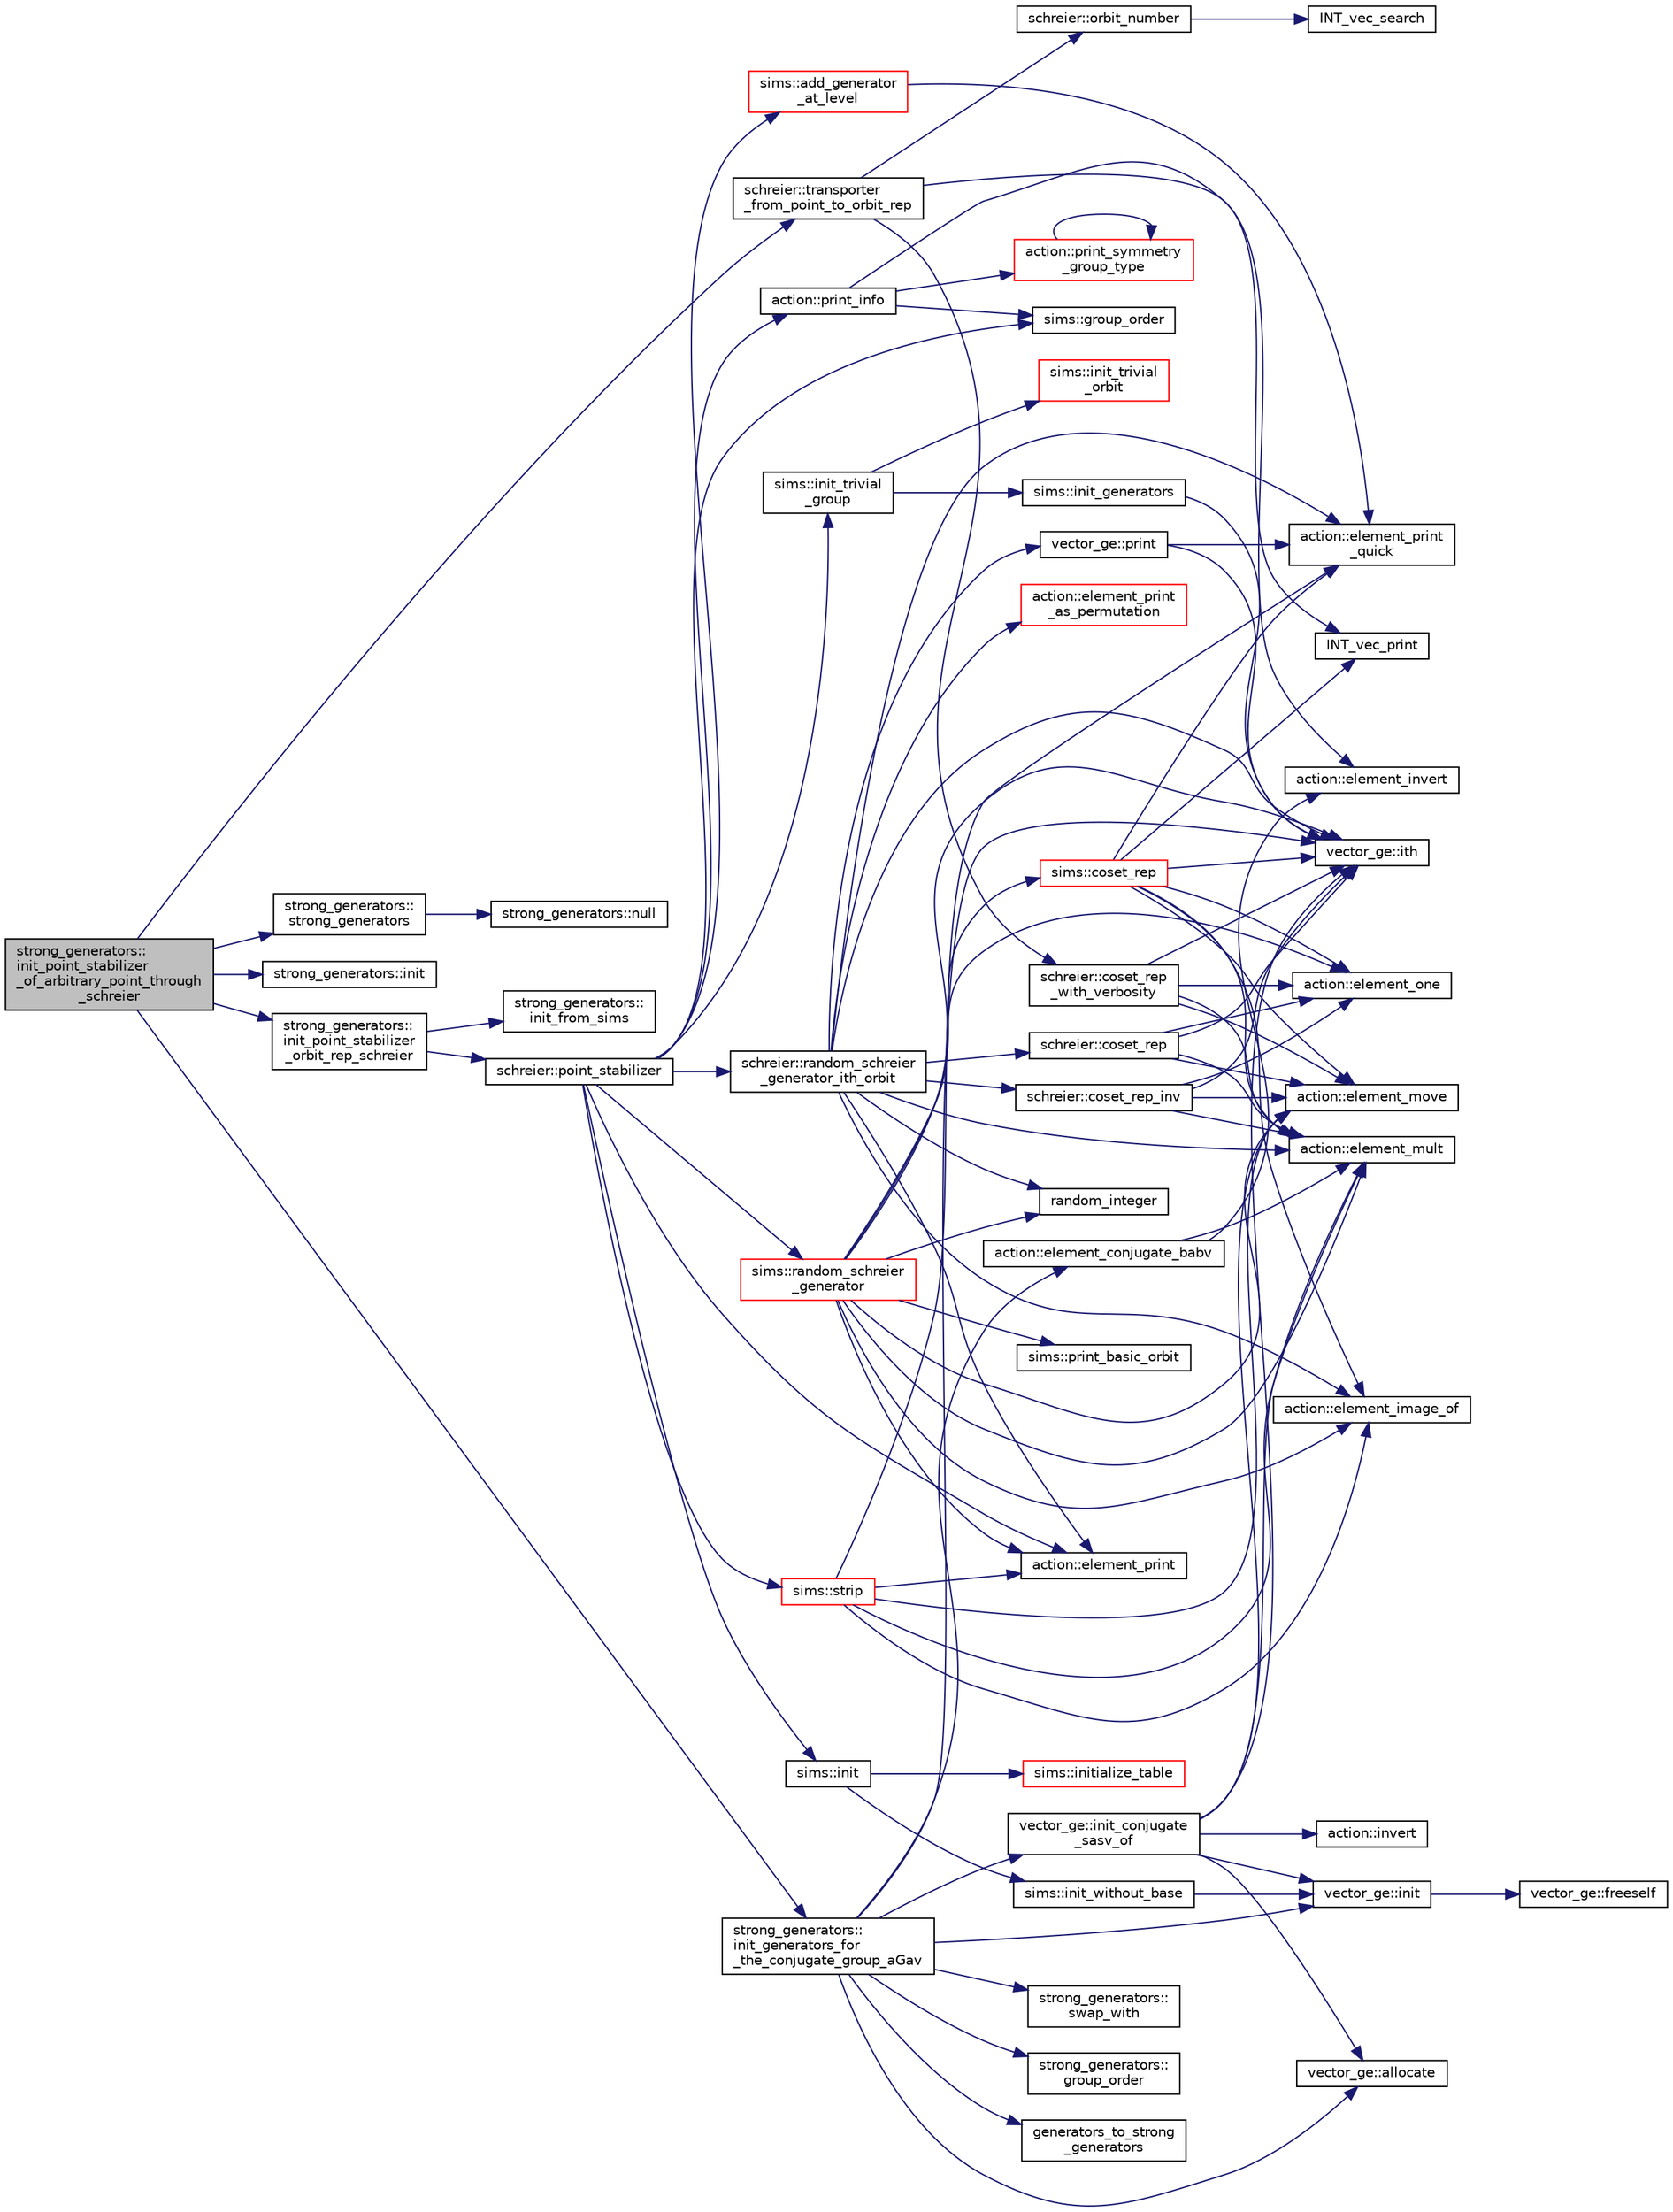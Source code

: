 digraph "strong_generators::init_point_stabilizer_of_arbitrary_point_through_schreier"
{
  edge [fontname="Helvetica",fontsize="10",labelfontname="Helvetica",labelfontsize="10"];
  node [fontname="Helvetica",fontsize="10",shape=record];
  rankdir="LR";
  Node3793 [label="strong_generators::\linit_point_stabilizer\l_of_arbitrary_point_through\l_schreier",height=0.2,width=0.4,color="black", fillcolor="grey75", style="filled", fontcolor="black"];
  Node3793 -> Node3794 [color="midnightblue",fontsize="10",style="solid",fontname="Helvetica"];
  Node3794 [label="schreier::transporter\l_from_point_to_orbit_rep",height=0.2,width=0.4,color="black", fillcolor="white", style="filled",URL="$d3/dd6/classschreier.html#a744c4deba9028908bc955ddfbfd6f424"];
  Node3794 -> Node3795 [color="midnightblue",fontsize="10",style="solid",fontname="Helvetica"];
  Node3795 [label="schreier::orbit_number",height=0.2,width=0.4,color="black", fillcolor="white", style="filled",URL="$d3/dd6/classschreier.html#a65ae0e0466545deba181b987c27feb58"];
  Node3795 -> Node3796 [color="midnightblue",fontsize="10",style="solid",fontname="Helvetica"];
  Node3796 [label="INT_vec_search",height=0.2,width=0.4,color="black", fillcolor="white", style="filled",URL="$d5/de2/foundations_2data__structures_2data__structures_8h.html#ad103ef2316a1f671bdb68fd9cd9ba945"];
  Node3794 -> Node3797 [color="midnightblue",fontsize="10",style="solid",fontname="Helvetica"];
  Node3797 [label="schreier::coset_rep\l_with_verbosity",height=0.2,width=0.4,color="black", fillcolor="white", style="filled",URL="$d3/dd6/classschreier.html#a963c4a208adb3b94fd3283dde080b4ef"];
  Node3797 -> Node3798 [color="midnightblue",fontsize="10",style="solid",fontname="Helvetica"];
  Node3798 [label="vector_ge::ith",height=0.2,width=0.4,color="black", fillcolor="white", style="filled",URL="$d4/d6e/classvector__ge.html#a1ff002e8b746a9beb119d57dcd4a15ff"];
  Node3797 -> Node3799 [color="midnightblue",fontsize="10",style="solid",fontname="Helvetica"];
  Node3799 [label="action::element_mult",height=0.2,width=0.4,color="black", fillcolor="white", style="filled",URL="$d2/d86/classaction.html#ae9e36b2cae1f0f7bd7144097fa9a34b3"];
  Node3797 -> Node3800 [color="midnightblue",fontsize="10",style="solid",fontname="Helvetica"];
  Node3800 [label="action::element_move",height=0.2,width=0.4,color="black", fillcolor="white", style="filled",URL="$d2/d86/classaction.html#a550947491bbb534d3d7951f50198a874"];
  Node3797 -> Node3801 [color="midnightblue",fontsize="10",style="solid",fontname="Helvetica"];
  Node3801 [label="action::element_one",height=0.2,width=0.4,color="black", fillcolor="white", style="filled",URL="$d2/d86/classaction.html#a780a105daf04d6d1fe7e2f63b3c88e3b"];
  Node3794 -> Node3802 [color="midnightblue",fontsize="10",style="solid",fontname="Helvetica"];
  Node3802 [label="action::element_invert",height=0.2,width=0.4,color="black", fillcolor="white", style="filled",URL="$d2/d86/classaction.html#aa4bd01e338497714586636751fcef436"];
  Node3793 -> Node3803 [color="midnightblue",fontsize="10",style="solid",fontname="Helvetica"];
  Node3803 [label="strong_generators::\lstrong_generators",height=0.2,width=0.4,color="black", fillcolor="white", style="filled",URL="$dc/d09/classstrong__generators.html#a21fe01627384464cd600bd858acb6c40"];
  Node3803 -> Node3804 [color="midnightblue",fontsize="10",style="solid",fontname="Helvetica"];
  Node3804 [label="strong_generators::null",height=0.2,width=0.4,color="black", fillcolor="white", style="filled",URL="$dc/d09/classstrong__generators.html#a6c749e2b2e07381b291f76a3841334f0"];
  Node3793 -> Node3805 [color="midnightblue",fontsize="10",style="solid",fontname="Helvetica"];
  Node3805 [label="strong_generators::init",height=0.2,width=0.4,color="black", fillcolor="white", style="filled",URL="$dc/d09/classstrong__generators.html#ab7d37035d3b2ea516c4e989715f91ad5"];
  Node3793 -> Node3806 [color="midnightblue",fontsize="10",style="solid",fontname="Helvetica"];
  Node3806 [label="strong_generators::\linit_point_stabilizer\l_orbit_rep_schreier",height=0.2,width=0.4,color="black", fillcolor="white", style="filled",URL="$dc/d09/classstrong__generators.html#abca7016c4618063c8c65a62c4ca889b9"];
  Node3806 -> Node3807 [color="midnightblue",fontsize="10",style="solid",fontname="Helvetica"];
  Node3807 [label="schreier::point_stabilizer",height=0.2,width=0.4,color="black", fillcolor="white", style="filled",URL="$d3/dd6/classschreier.html#a976a31dfe3238284d96fc200532c7077"];
  Node3807 -> Node3808 [color="midnightblue",fontsize="10",style="solid",fontname="Helvetica"];
  Node3808 [label="action::print_info",height=0.2,width=0.4,color="black", fillcolor="white", style="filled",URL="$d2/d86/classaction.html#a6f89e493e5c5a32e5c3b8963d438ce86"];
  Node3808 -> Node3809 [color="midnightblue",fontsize="10",style="solid",fontname="Helvetica"];
  Node3809 [label="action::print_symmetry\l_group_type",height=0.2,width=0.4,color="red", fillcolor="white", style="filled",URL="$d2/d86/classaction.html#aed811766c7e64fe2c853df8b0b67aa6e"];
  Node3809 -> Node3809 [color="midnightblue",fontsize="10",style="solid",fontname="Helvetica"];
  Node3808 -> Node3811 [color="midnightblue",fontsize="10",style="solid",fontname="Helvetica"];
  Node3811 [label="INT_vec_print",height=0.2,width=0.4,color="black", fillcolor="white", style="filled",URL="$df/dbf/sajeeb_8_c.html#a79a5901af0b47dd0d694109543c027fe"];
  Node3808 -> Node3812 [color="midnightblue",fontsize="10",style="solid",fontname="Helvetica"];
  Node3812 [label="sims::group_order",height=0.2,width=0.4,color="black", fillcolor="white", style="filled",URL="$d9/df3/classsims.html#aa442445175656570fa35febbe790efad"];
  Node3807 -> Node3813 [color="midnightblue",fontsize="10",style="solid",fontname="Helvetica"];
  Node3813 [label="sims::init",height=0.2,width=0.4,color="black", fillcolor="white", style="filled",URL="$d9/df3/classsims.html#a02eb61ed14f75cfe4dc0770142c1bff0"];
  Node3813 -> Node3814 [color="midnightblue",fontsize="10",style="solid",fontname="Helvetica"];
  Node3814 [label="sims::init_without_base",height=0.2,width=0.4,color="black", fillcolor="white", style="filled",URL="$d9/df3/classsims.html#a1010f2dc330b7c5ae10128c0b7dcbefd"];
  Node3814 -> Node3815 [color="midnightblue",fontsize="10",style="solid",fontname="Helvetica"];
  Node3815 [label="vector_ge::init",height=0.2,width=0.4,color="black", fillcolor="white", style="filled",URL="$d4/d6e/classvector__ge.html#afe1d6befd1f1501e6be34afbaa9d30a8"];
  Node3815 -> Node3816 [color="midnightblue",fontsize="10",style="solid",fontname="Helvetica"];
  Node3816 [label="vector_ge::freeself",height=0.2,width=0.4,color="black", fillcolor="white", style="filled",URL="$d4/d6e/classvector__ge.html#aa002e4b715cc73a9b8b367d29700b452"];
  Node3813 -> Node3817 [color="midnightblue",fontsize="10",style="solid",fontname="Helvetica"];
  Node3817 [label="sims::initialize_table",height=0.2,width=0.4,color="red", fillcolor="white", style="filled",URL="$d9/df3/classsims.html#abe36dd0812bde20447f5aaa8384596a7"];
  Node3807 -> Node3819 [color="midnightblue",fontsize="10",style="solid",fontname="Helvetica"];
  Node3819 [label="sims::init_trivial\l_group",height=0.2,width=0.4,color="black", fillcolor="white", style="filled",URL="$d9/df3/classsims.html#a6a55a0a4e5124654f999933fd635334a"];
  Node3819 -> Node3820 [color="midnightblue",fontsize="10",style="solid",fontname="Helvetica"];
  Node3820 [label="sims::init_generators",height=0.2,width=0.4,color="black", fillcolor="white", style="filled",URL="$d9/df3/classsims.html#aa2a7908389727bdfa05d034e8d53a818"];
  Node3820 -> Node3798 [color="midnightblue",fontsize="10",style="solid",fontname="Helvetica"];
  Node3819 -> Node3821 [color="midnightblue",fontsize="10",style="solid",fontname="Helvetica"];
  Node3821 [label="sims::init_trivial\l_orbit",height=0.2,width=0.4,color="red", fillcolor="white", style="filled",URL="$d9/df3/classsims.html#ac55702550a4671a721f78345dd9bff70"];
  Node3807 -> Node3812 [color="midnightblue",fontsize="10",style="solid",fontname="Helvetica"];
  Node3807 -> Node3823 [color="midnightblue",fontsize="10",style="solid",fontname="Helvetica"];
  Node3823 [label="schreier::random_schreier\l_generator_ith_orbit",height=0.2,width=0.4,color="black", fillcolor="white", style="filled",URL="$d3/dd6/classschreier.html#a285786eaa8f7e8d50d59c2335c549044"];
  Node3823 -> Node3824 [color="midnightblue",fontsize="10",style="solid",fontname="Helvetica"];
  Node3824 [label="vector_ge::print",height=0.2,width=0.4,color="black", fillcolor="white", style="filled",URL="$d4/d6e/classvector__ge.html#a0d260cce035c20b32d7989c50670aa8a"];
  Node3824 -> Node3825 [color="midnightblue",fontsize="10",style="solid",fontname="Helvetica"];
  Node3825 [label="action::element_print\l_quick",height=0.2,width=0.4,color="black", fillcolor="white", style="filled",URL="$d2/d86/classaction.html#a4844680cf6750396f76494a28655265b"];
  Node3824 -> Node3798 [color="midnightblue",fontsize="10",style="solid",fontname="Helvetica"];
  Node3823 -> Node3826 [color="midnightblue",fontsize="10",style="solid",fontname="Helvetica"];
  Node3826 [label="random_integer",height=0.2,width=0.4,color="black", fillcolor="white", style="filled",URL="$d5/db4/io__and__os_8h.html#a509937846575424b1c8863e1bb96a766"];
  Node3823 -> Node3827 [color="midnightblue",fontsize="10",style="solid",fontname="Helvetica"];
  Node3827 [label="schreier::coset_rep",height=0.2,width=0.4,color="black", fillcolor="white", style="filled",URL="$d3/dd6/classschreier.html#a7889b8702372092df4fd05150ee8fdda"];
  Node3827 -> Node3798 [color="midnightblue",fontsize="10",style="solid",fontname="Helvetica"];
  Node3827 -> Node3799 [color="midnightblue",fontsize="10",style="solid",fontname="Helvetica"];
  Node3827 -> Node3800 [color="midnightblue",fontsize="10",style="solid",fontname="Helvetica"];
  Node3827 -> Node3801 [color="midnightblue",fontsize="10",style="solid",fontname="Helvetica"];
  Node3823 -> Node3825 [color="midnightblue",fontsize="10",style="solid",fontname="Helvetica"];
  Node3823 -> Node3828 [color="midnightblue",fontsize="10",style="solid",fontname="Helvetica"];
  Node3828 [label="action::element_print\l_as_permutation",height=0.2,width=0.4,color="red", fillcolor="white", style="filled",URL="$d2/d86/classaction.html#a2975618a8203187b688a67c947150bb8"];
  Node3823 -> Node3798 [color="midnightblue",fontsize="10",style="solid",fontname="Helvetica"];
  Node3823 -> Node3835 [color="midnightblue",fontsize="10",style="solid",fontname="Helvetica"];
  Node3835 [label="action::element_print",height=0.2,width=0.4,color="black", fillcolor="white", style="filled",URL="$d2/d86/classaction.html#ae38c3ef3c1125213733d63c6fc3c40cd"];
  Node3823 -> Node3799 [color="midnightblue",fontsize="10",style="solid",fontname="Helvetica"];
  Node3823 -> Node3830 [color="midnightblue",fontsize="10",style="solid",fontname="Helvetica"];
  Node3830 [label="action::element_image_of",height=0.2,width=0.4,color="black", fillcolor="white", style="filled",URL="$d2/d86/classaction.html#ae09559d4537a048fc860f8a74a31393d"];
  Node3823 -> Node3836 [color="midnightblue",fontsize="10",style="solid",fontname="Helvetica"];
  Node3836 [label="schreier::coset_rep_inv",height=0.2,width=0.4,color="black", fillcolor="white", style="filled",URL="$d3/dd6/classschreier.html#a4b3a4e60ff456f94f3acf7c96acc40cc"];
  Node3836 -> Node3798 [color="midnightblue",fontsize="10",style="solid",fontname="Helvetica"];
  Node3836 -> Node3799 [color="midnightblue",fontsize="10",style="solid",fontname="Helvetica"];
  Node3836 -> Node3800 [color="midnightblue",fontsize="10",style="solid",fontname="Helvetica"];
  Node3836 -> Node3801 [color="midnightblue",fontsize="10",style="solid",fontname="Helvetica"];
  Node3807 -> Node3835 [color="midnightblue",fontsize="10",style="solid",fontname="Helvetica"];
  Node3807 -> Node3837 [color="midnightblue",fontsize="10",style="solid",fontname="Helvetica"];
  Node3837 [label="sims::random_schreier\l_generator",height=0.2,width=0.4,color="red", fillcolor="white", style="filled",URL="$d9/df3/classsims.html#aaa77048e586c36a7639fa61ff66e0a23"];
  Node3837 -> Node3801 [color="midnightblue",fontsize="10",style="solid",fontname="Helvetica"];
  Node3837 -> Node3826 [color="midnightblue",fontsize="10",style="solid",fontname="Helvetica"];
  Node3837 -> Node3838 [color="midnightblue",fontsize="10",style="solid",fontname="Helvetica"];
  Node3838 [label="sims::coset_rep",height=0.2,width=0.4,color="red", fillcolor="white", style="filled",URL="$d9/df3/classsims.html#a3d669dba4d005cd2399388f27f44cd04"];
  Node3838 -> Node3811 [color="midnightblue",fontsize="10",style="solid",fontname="Helvetica"];
  Node3838 -> Node3801 [color="midnightblue",fontsize="10",style="solid",fontname="Helvetica"];
  Node3838 -> Node3798 [color="midnightblue",fontsize="10",style="solid",fontname="Helvetica"];
  Node3838 -> Node3825 [color="midnightblue",fontsize="10",style="solid",fontname="Helvetica"];
  Node3838 -> Node3799 [color="midnightblue",fontsize="10",style="solid",fontname="Helvetica"];
  Node3838 -> Node3800 [color="midnightblue",fontsize="10",style="solid",fontname="Helvetica"];
  Node3838 -> Node3830 [color="midnightblue",fontsize="10",style="solid",fontname="Helvetica"];
  Node3837 -> Node3830 [color="midnightblue",fontsize="10",style="solid",fontname="Helvetica"];
  Node3837 -> Node3841 [color="midnightblue",fontsize="10",style="solid",fontname="Helvetica"];
  Node3841 [label="sims::print_basic_orbit",height=0.2,width=0.4,color="black", fillcolor="white", style="filled",URL="$d9/df3/classsims.html#ae777e80bb7cef4f757c701173f924a6d"];
  Node3837 -> Node3835 [color="midnightblue",fontsize="10",style="solid",fontname="Helvetica"];
  Node3837 -> Node3798 [color="midnightblue",fontsize="10",style="solid",fontname="Helvetica"];
  Node3837 -> Node3799 [color="midnightblue",fontsize="10",style="solid",fontname="Helvetica"];
  Node3837 -> Node3800 [color="midnightblue",fontsize="10",style="solid",fontname="Helvetica"];
  Node3807 -> Node3849 [color="midnightblue",fontsize="10",style="solid",fontname="Helvetica"];
  Node3849 [label="sims::strip",height=0.2,width=0.4,color="red", fillcolor="white", style="filled",URL="$d9/df3/classsims.html#a4d902cab732ddf9f60788dda85b0a775"];
  Node3849 -> Node3825 [color="midnightblue",fontsize="10",style="solid",fontname="Helvetica"];
  Node3849 -> Node3800 [color="midnightblue",fontsize="10",style="solid",fontname="Helvetica"];
  Node3849 -> Node3830 [color="midnightblue",fontsize="10",style="solid",fontname="Helvetica"];
  Node3849 -> Node3835 [color="midnightblue",fontsize="10",style="solid",fontname="Helvetica"];
  Node3849 -> Node3799 [color="midnightblue",fontsize="10",style="solid",fontname="Helvetica"];
  Node3807 -> Node3850 [color="midnightblue",fontsize="10",style="solid",fontname="Helvetica"];
  Node3850 [label="sims::add_generator\l_at_level",height=0.2,width=0.4,color="red", fillcolor="white", style="filled",URL="$d9/df3/classsims.html#ac9f0f17058381524d70645e9d6893e4d"];
  Node3850 -> Node3825 [color="midnightblue",fontsize="10",style="solid",fontname="Helvetica"];
  Node3806 -> Node3858 [color="midnightblue",fontsize="10",style="solid",fontname="Helvetica"];
  Node3858 [label="strong_generators::\linit_from_sims",height=0.2,width=0.4,color="black", fillcolor="white", style="filled",URL="$dc/d09/classstrong__generators.html#a2b997decdab82e889c1151f29a846a66"];
  Node3793 -> Node3859 [color="midnightblue",fontsize="10",style="solid",fontname="Helvetica"];
  Node3859 [label="strong_generators::\linit_generators_for\l_the_conjugate_group_aGav",height=0.2,width=0.4,color="black", fillcolor="white", style="filled",URL="$dc/d09/classstrong__generators.html#af398bc7eb2c325ffd594d339dd1869b4"];
  Node3859 -> Node3860 [color="midnightblue",fontsize="10",style="solid",fontname="Helvetica"];
  Node3860 [label="strong_generators::\lgroup_order",height=0.2,width=0.4,color="black", fillcolor="white", style="filled",URL="$dc/d09/classstrong__generators.html#a91f453c2bfd6502b96f4b4eed16beb20"];
  Node3859 -> Node3815 [color="midnightblue",fontsize="10",style="solid",fontname="Helvetica"];
  Node3859 -> Node3833 [color="midnightblue",fontsize="10",style="solid",fontname="Helvetica"];
  Node3833 [label="vector_ge::allocate",height=0.2,width=0.4,color="black", fillcolor="white", style="filled",URL="$d4/d6e/classvector__ge.html#a35b062a9201b30f0a87bf87702d243ae"];
  Node3859 -> Node3861 [color="midnightblue",fontsize="10",style="solid",fontname="Helvetica"];
  Node3861 [label="action::element_conjugate_babv",height=0.2,width=0.4,color="black", fillcolor="white", style="filled",URL="$d2/d86/classaction.html#a07f33ef48401c9c90b06eba3f5fe8ced"];
  Node3861 -> Node3802 [color="midnightblue",fontsize="10",style="solid",fontname="Helvetica"];
  Node3861 -> Node3799 [color="midnightblue",fontsize="10",style="solid",fontname="Helvetica"];
  Node3859 -> Node3798 [color="midnightblue",fontsize="10",style="solid",fontname="Helvetica"];
  Node3859 -> Node3862 [color="midnightblue",fontsize="10",style="solid",fontname="Helvetica"];
  Node3862 [label="vector_ge::init_conjugate\l_sasv_of",height=0.2,width=0.4,color="black", fillcolor="white", style="filled",URL="$d4/d6e/classvector__ge.html#a2fa34d332539c60df788fd5ad3926103"];
  Node3862 -> Node3815 [color="midnightblue",fontsize="10",style="solid",fontname="Helvetica"];
  Node3862 -> Node3833 [color="midnightblue",fontsize="10",style="solid",fontname="Helvetica"];
  Node3862 -> Node3863 [color="midnightblue",fontsize="10",style="solid",fontname="Helvetica"];
  Node3863 [label="action::invert",height=0.2,width=0.4,color="black", fillcolor="white", style="filled",URL="$d2/d86/classaction.html#aa498723c58a9a8cf1da296044127a428"];
  Node3862 -> Node3799 [color="midnightblue",fontsize="10",style="solid",fontname="Helvetica"];
  Node3862 -> Node3800 [color="midnightblue",fontsize="10",style="solid",fontname="Helvetica"];
  Node3862 -> Node3798 [color="midnightblue",fontsize="10",style="solid",fontname="Helvetica"];
  Node3859 -> Node3864 [color="midnightblue",fontsize="10",style="solid",fontname="Helvetica"];
  Node3864 [label="generators_to_strong\l_generators",height=0.2,width=0.4,color="black", fillcolor="white", style="filled",URL="$d5/d90/action__global_8_c.html#aaa17f24fdab7065fbb11a06c513a4562"];
  Node3859 -> Node3865 [color="midnightblue",fontsize="10",style="solid",fontname="Helvetica"];
  Node3865 [label="strong_generators::\lswap_with",height=0.2,width=0.4,color="black", fillcolor="white", style="filled",URL="$dc/d09/classstrong__generators.html#ae012a4e28138a5f193c659ca34d359f3"];
}

